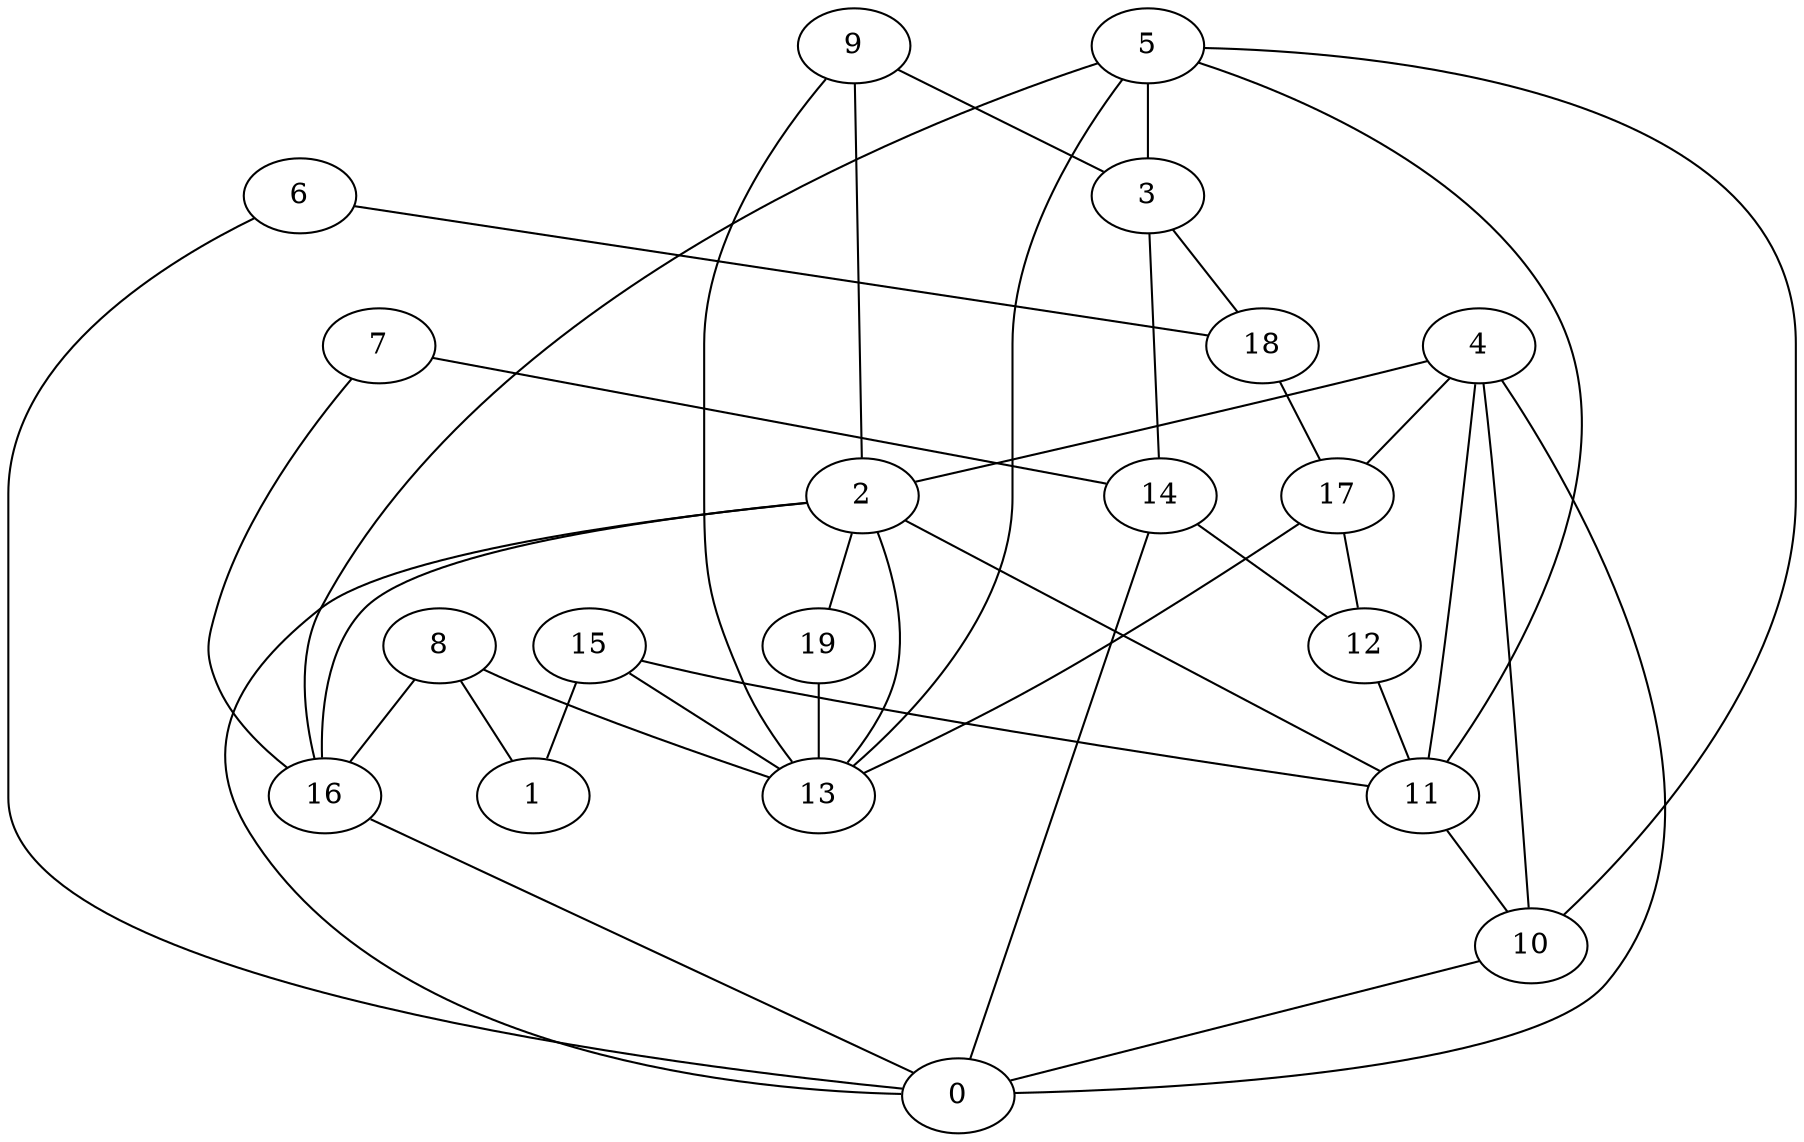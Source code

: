 digraph GG_graph {

subgraph G_graph {
edge [color = black]
"14" -> "12" [dir = none]
"9" -> "13" [dir = none]
"6" -> "0" [dir = none]
"6" -> "18" [dir = none]
"19" -> "13" [dir = none]
"8" -> "16" [dir = none]
"5" -> "3" [dir = none]
"5" -> "13" [dir = none]
"5" -> "11" [dir = none]
"5" -> "16" [dir = none]
"18" -> "17" [dir = none]
"11" -> "10" [dir = none]
"2" -> "16" [dir = none]
"15" -> "1" [dir = none]
"15" -> "11" [dir = none]
"4" -> "17" [dir = none]
"4" -> "10" [dir = none]
"12" -> "11" [dir = none]
"7" -> "16" [dir = none]
"3" -> "14" [dir = none]
"15" -> "13" [dir = none]
"2" -> "19" [dir = none]
"10" -> "0" [dir = none]
"4" -> "11" [dir = none]
"17" -> "12" [dir = none]
"16" -> "0" [dir = none]
"8" -> "1" [dir = none]
"4" -> "0" [dir = none]
"9" -> "2" [dir = none]
"2" -> "11" [dir = none]
"8" -> "13" [dir = none]
"5" -> "10" [dir = none]
"9" -> "3" [dir = none]
"17" -> "13" [dir = none]
"4" -> "2" [dir = none]
"2" -> "0" [dir = none]
"2" -> "13" [dir = none]
"7" -> "14" [dir = none]
"14" -> "0" [dir = none]
"3" -> "18" [dir = none]
}

}
